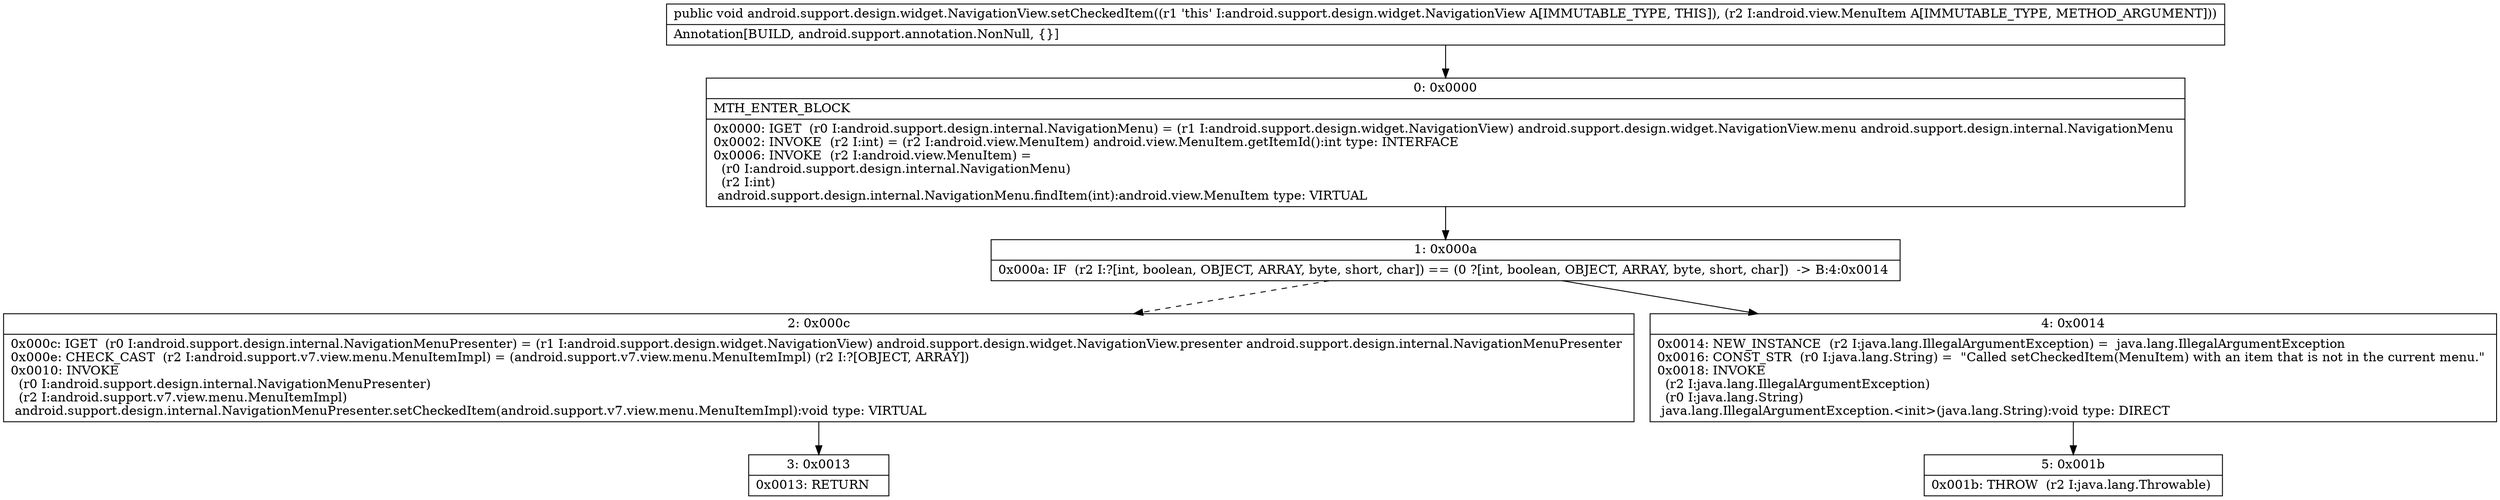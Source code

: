 digraph "CFG forandroid.support.design.widget.NavigationView.setCheckedItem(Landroid\/view\/MenuItem;)V" {
Node_0 [shape=record,label="{0\:\ 0x0000|MTH_ENTER_BLOCK\l|0x0000: IGET  (r0 I:android.support.design.internal.NavigationMenu) = (r1 I:android.support.design.widget.NavigationView) android.support.design.widget.NavigationView.menu android.support.design.internal.NavigationMenu \l0x0002: INVOKE  (r2 I:int) = (r2 I:android.view.MenuItem) android.view.MenuItem.getItemId():int type: INTERFACE \l0x0006: INVOKE  (r2 I:android.view.MenuItem) = \l  (r0 I:android.support.design.internal.NavigationMenu)\l  (r2 I:int)\l android.support.design.internal.NavigationMenu.findItem(int):android.view.MenuItem type: VIRTUAL \l}"];
Node_1 [shape=record,label="{1\:\ 0x000a|0x000a: IF  (r2 I:?[int, boolean, OBJECT, ARRAY, byte, short, char]) == (0 ?[int, boolean, OBJECT, ARRAY, byte, short, char])  \-\> B:4:0x0014 \l}"];
Node_2 [shape=record,label="{2\:\ 0x000c|0x000c: IGET  (r0 I:android.support.design.internal.NavigationMenuPresenter) = (r1 I:android.support.design.widget.NavigationView) android.support.design.widget.NavigationView.presenter android.support.design.internal.NavigationMenuPresenter \l0x000e: CHECK_CAST  (r2 I:android.support.v7.view.menu.MenuItemImpl) = (android.support.v7.view.menu.MenuItemImpl) (r2 I:?[OBJECT, ARRAY]) \l0x0010: INVOKE  \l  (r0 I:android.support.design.internal.NavigationMenuPresenter)\l  (r2 I:android.support.v7.view.menu.MenuItemImpl)\l android.support.design.internal.NavigationMenuPresenter.setCheckedItem(android.support.v7.view.menu.MenuItemImpl):void type: VIRTUAL \l}"];
Node_3 [shape=record,label="{3\:\ 0x0013|0x0013: RETURN   \l}"];
Node_4 [shape=record,label="{4\:\ 0x0014|0x0014: NEW_INSTANCE  (r2 I:java.lang.IllegalArgumentException) =  java.lang.IllegalArgumentException \l0x0016: CONST_STR  (r0 I:java.lang.String) =  \"Called setCheckedItem(MenuItem) with an item that is not in the current menu.\" \l0x0018: INVOKE  \l  (r2 I:java.lang.IllegalArgumentException)\l  (r0 I:java.lang.String)\l java.lang.IllegalArgumentException.\<init\>(java.lang.String):void type: DIRECT \l}"];
Node_5 [shape=record,label="{5\:\ 0x001b|0x001b: THROW  (r2 I:java.lang.Throwable) \l}"];
MethodNode[shape=record,label="{public void android.support.design.widget.NavigationView.setCheckedItem((r1 'this' I:android.support.design.widget.NavigationView A[IMMUTABLE_TYPE, THIS]), (r2 I:android.view.MenuItem A[IMMUTABLE_TYPE, METHOD_ARGUMENT]))  | Annotation[BUILD, android.support.annotation.NonNull, \{\}]\l}"];
MethodNode -> Node_0;
Node_0 -> Node_1;
Node_1 -> Node_2[style=dashed];
Node_1 -> Node_4;
Node_2 -> Node_3;
Node_4 -> Node_5;
}


